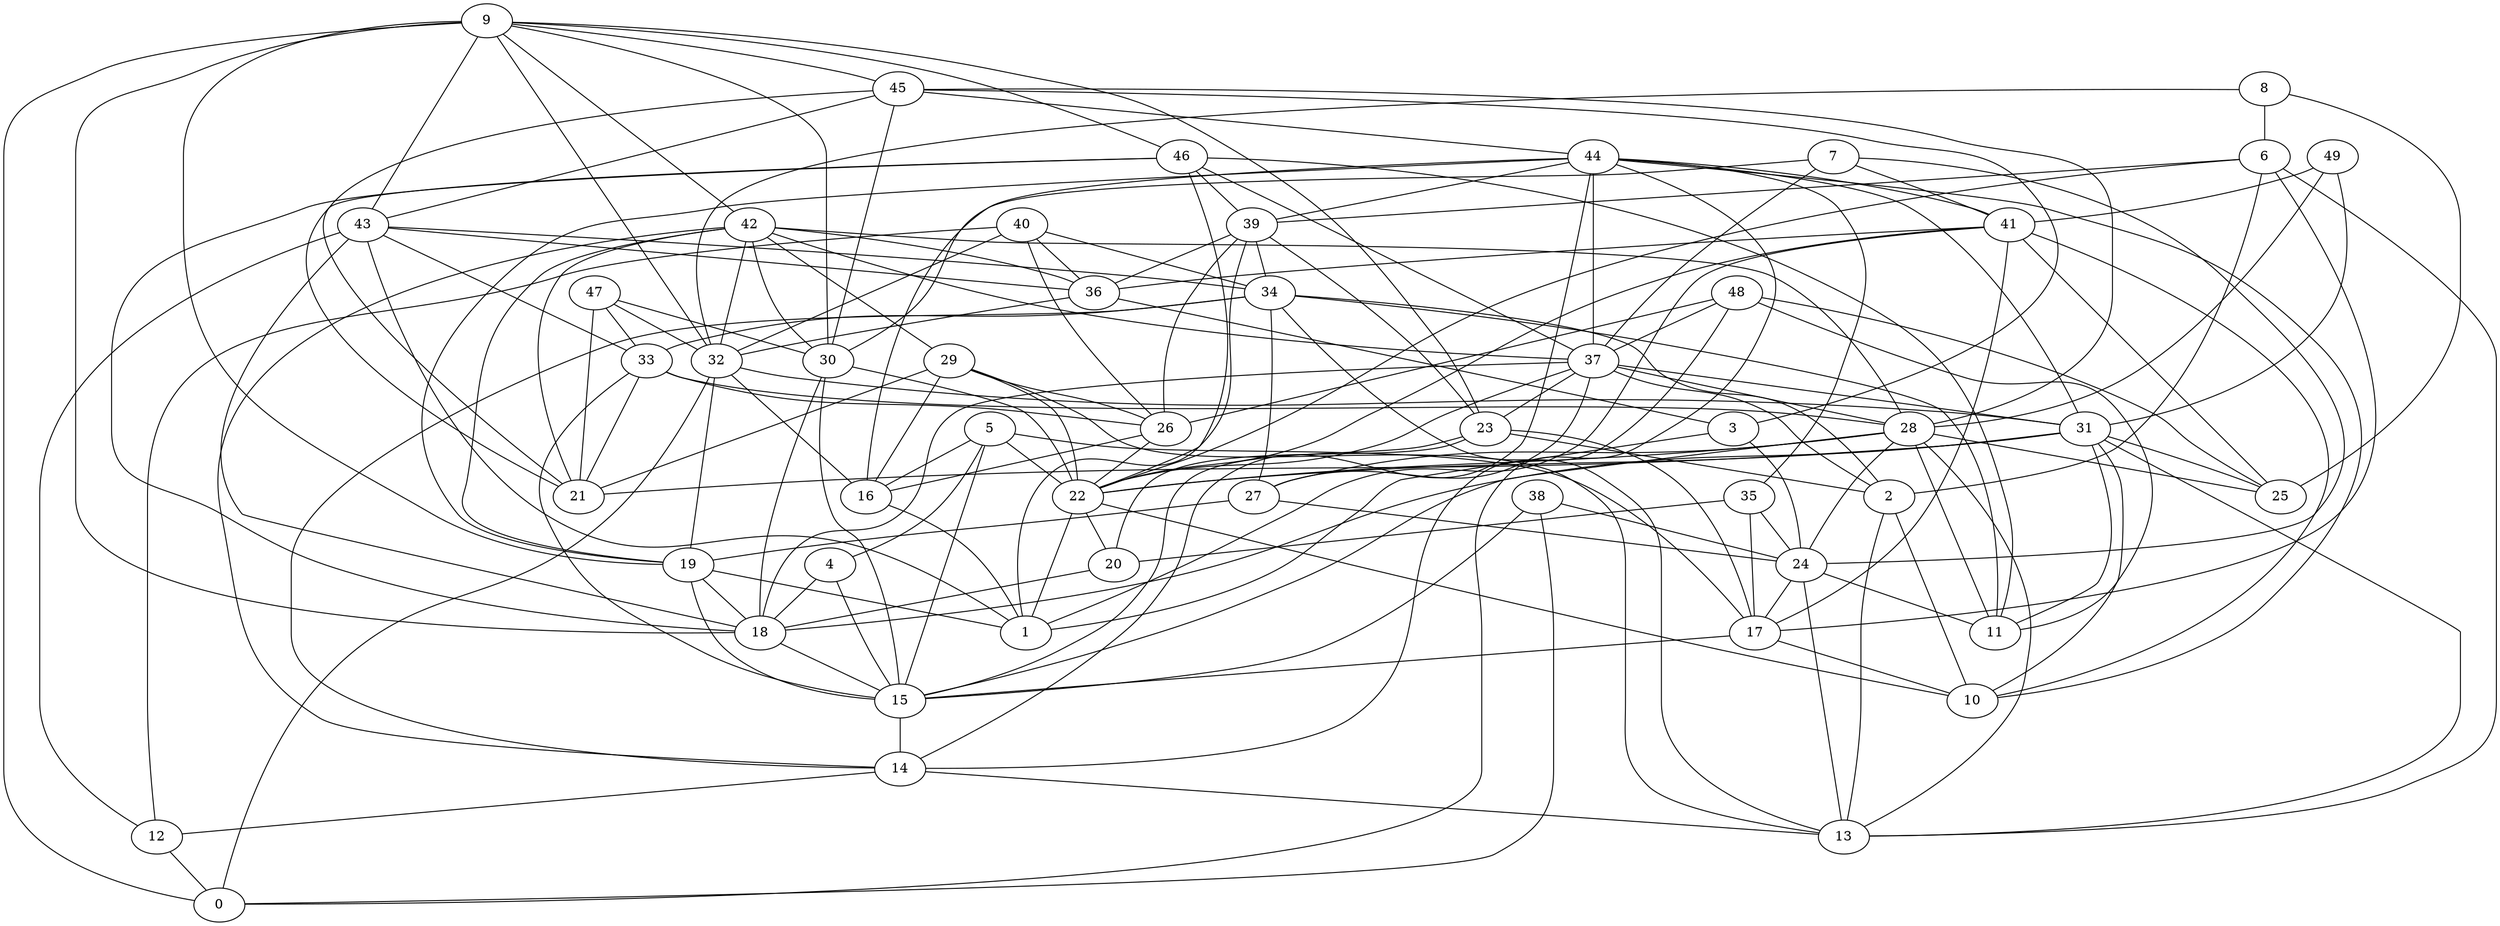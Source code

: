 digraph GG_graph {

subgraph G_graph {
edge [color = black]
"33" -> "21" [dir = none]
"33" -> "26" [dir = none]
"33" -> "15" [dir = none]
"47" -> "33" [dir = none]
"47" -> "30" [dir = none]
"47" -> "32" [dir = none]
"47" -> "21" [dir = none]
"8" -> "25" [dir = none]
"8" -> "32" [dir = none]
"8" -> "6" [dir = none]
"38" -> "24" [dir = none]
"38" -> "0" [dir = none]
"38" -> "15" [dir = none]
"20" -> "18" [dir = none]
"22" -> "1" [dir = none]
"22" -> "20" [dir = none]
"29" -> "21" [dir = none]
"29" -> "26" [dir = none]
"29" -> "13" [dir = none]
"29" -> "16" [dir = none]
"26" -> "22" [dir = none]
"26" -> "16" [dir = none]
"32" -> "16" [dir = none]
"32" -> "31" [dir = none]
"32" -> "19" [dir = none]
"32" -> "0" [dir = none]
"5" -> "4" [dir = none]
"5" -> "22" [dir = none]
"5" -> "15" [dir = none]
"5" -> "17" [dir = none]
"40" -> "26" [dir = none]
"40" -> "36" [dir = none]
"40" -> "32" [dir = none]
"40" -> "12" [dir = none]
"17" -> "10" [dir = none]
"17" -> "15" [dir = none]
"7" -> "30" [dir = none]
"7" -> "37" [dir = none]
"7" -> "24" [dir = none]
"7" -> "41" [dir = none]
"35" -> "20" [dir = none]
"35" -> "24" [dir = none]
"35" -> "17" [dir = none]
"27" -> "24" [dir = none]
"27" -> "19" [dir = none]
"15" -> "14" [dir = none]
"34" -> "11" [dir = none]
"34" -> "27" [dir = none]
"34" -> "13" [dir = none]
"34" -> "14" [dir = none]
"34" -> "2" [dir = none]
"14" -> "12" [dir = none]
"14" -> "13" [dir = none]
"37" -> "2" [dir = none]
"37" -> "22" [dir = none]
"37" -> "28" [dir = none]
"19" -> "15" [dir = none]
"19" -> "18" [dir = none]
"45" -> "44" [dir = none]
"45" -> "28" [dir = none]
"45" -> "43" [dir = none]
"45" -> "21" [dir = none]
"45" -> "30" [dir = none]
"45" -> "3" [dir = none]
"3" -> "24" [dir = none]
"3" -> "1" [dir = none]
"6" -> "39" [dir = none]
"6" -> "22" [dir = none]
"6" -> "13" [dir = none]
"6" -> "17" [dir = none]
"30" -> "15" [dir = none]
"30" -> "18" [dir = none]
"46" -> "39" [dir = none]
"46" -> "21" [dir = none]
"46" -> "11" [dir = none]
"46" -> "18" [dir = none]
"41" -> "10" [dir = none]
"41" -> "1" [dir = none]
"41" -> "22" [dir = none]
"41" -> "36" [dir = none]
"41" -> "17" [dir = none]
"41" -> "25" [dir = none]
"28" -> "25" [dir = none]
"28" -> "22" [dir = none]
"28" -> "13" [dir = none]
"28" -> "15" [dir = none]
"28" -> "24" [dir = none]
"28" -> "11" [dir = none]
"28" -> "27" [dir = none]
"48" -> "25" [dir = none]
"48" -> "14" [dir = none]
"48" -> "11" [dir = none]
"48" -> "37" [dir = none]
"48" -> "26" [dir = none]
"18" -> "15" [dir = none]
"9" -> "0" [dir = none]
"9" -> "43" [dir = none]
"9" -> "45" [dir = none]
"9" -> "19" [dir = none]
"9" -> "30" [dir = none]
"9" -> "23" [dir = none]
"9" -> "18" [dir = none]
"36" -> "3" [dir = none]
"36" -> "32" [dir = none]
"43" -> "34" [dir = none]
"43" -> "12" [dir = none]
"43" -> "1" [dir = none]
"43" -> "18" [dir = none]
"4" -> "18" [dir = none]
"4" -> "15" [dir = none]
"2" -> "13" [dir = none]
"42" -> "32" [dir = none]
"42" -> "37" [dir = none]
"42" -> "30" [dir = none]
"42" -> "28" [dir = none]
"42" -> "19" [dir = none]
"42" -> "14" [dir = none]
"42" -> "29" [dir = none]
"49" -> "41" [dir = none]
"49" -> "31" [dir = none]
"49" -> "28" [dir = none]
"39" -> "36" [dir = none]
"39" -> "23" [dir = none]
"39" -> "34" [dir = none]
"39" -> "1" [dir = none]
"44" -> "37" [dir = none]
"44" -> "35" [dir = none]
"44" -> "19" [dir = none]
"44" -> "0" [dir = none]
"44" -> "10" [dir = none]
"44" -> "41" [dir = none]
"44" -> "31" [dir = none]
"44" -> "14" [dir = none]
"44" -> "39" [dir = none]
"24" -> "17" [dir = none]
"24" -> "11" [dir = none]
"31" -> "18" [dir = none]
"31" -> "22" [dir = none]
"31" -> "10" [dir = none]
"31" -> "25" [dir = none]
"31" -> "11" [dir = none]
"31" -> "21" [dir = none]
"31" -> "13" [dir = none]
"23" -> "2" [dir = none]
"23" -> "17" [dir = none]
"23" -> "20" [dir = none]
"23" -> "15" [dir = none]
"42" -> "36" [dir = none]
"46" -> "22" [dir = none]
"9" -> "42" [dir = none]
"19" -> "1" [dir = none]
"37" -> "23" [dir = none]
"43" -> "33" [dir = none]
"9" -> "32" [dir = none]
"37" -> "18" [dir = none]
"37" -> "27" [dir = none]
"33" -> "28" [dir = none]
"2" -> "10" [dir = none]
"42" -> "21" [dir = none]
"5" -> "16" [dir = none]
"46" -> "37" [dir = none]
"34" -> "33" [dir = none]
"40" -> "34" [dir = none]
"30" -> "22" [dir = none]
"22" -> "10" [dir = none]
"44" -> "16" [dir = none]
"29" -> "22" [dir = none]
"43" -> "36" [dir = none]
"39" -> "26" [dir = none]
"37" -> "31" [dir = none]
"24" -> "13" [dir = none]
"9" -> "46" [dir = none]
"12" -> "0" [dir = none]
"6" -> "2" [dir = none]
"16" -> "1" [dir = none]
}

}

